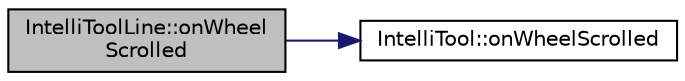 digraph "IntelliToolLine::onWheelScrolled"
{
 // LATEX_PDF_SIZE
  edge [fontname="Helvetica",fontsize="10",labelfontname="Helvetica",labelfontsize="10"];
  node [fontname="Helvetica",fontsize="10",shape=record];
  rankdir="LR";
  Node1 [label="IntelliToolLine::onWheel\lScrolled",height=0.2,width=0.4,color="black", fillcolor="grey75", style="filled", fontcolor="black",tooltip="A function managing the scroll event. Changing the lineWidth relative to value."];
  Node1 -> Node2 [color="midnightblue",fontsize="10",style="solid",fontname="Helvetica"];
  Node2 [label="IntelliTool::onWheelScrolled",height=0.2,width=0.4,color="black", fillcolor="white", style="filled",URL="$class_intelli_tool.html#a4dccfd4460255ccb866f336406a33574",tooltip="A function managing the scroll event. A positive value means scrolling outwards. Call this in child c..."];
}
